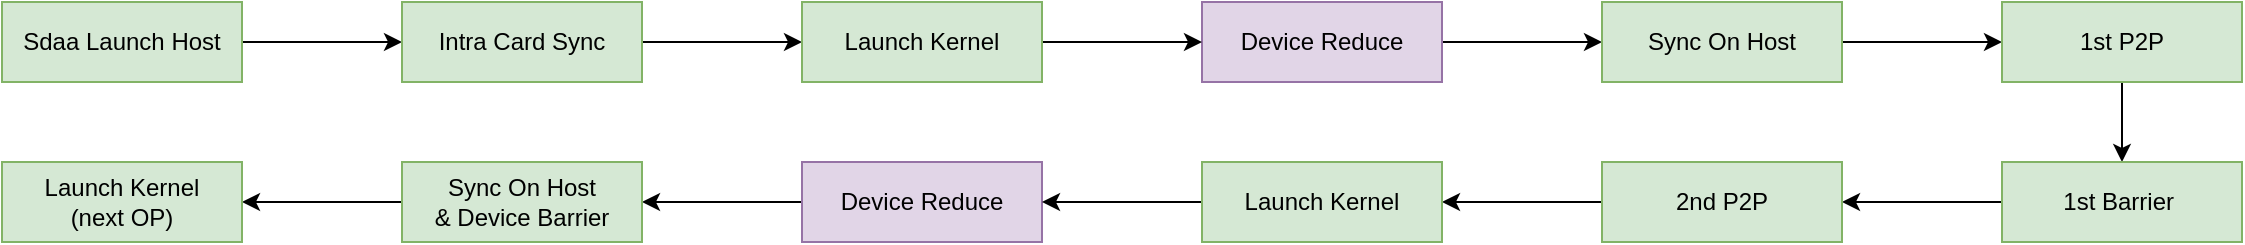 <mxfile version="21.3.4" type="github">
  <diagram name="Page-1" id="34WbG06q4X-tlrVfDNdB">
    <mxGraphModel dx="2074" dy="1156" grid="1" gridSize="10" guides="1" tooltips="1" connect="1" arrows="1" fold="1" page="1" pageScale="1" pageWidth="850" pageHeight="1100" math="0" shadow="0">
      <root>
        <mxCell id="0" />
        <mxCell id="1" parent="0" />
        <mxCell id="yayjriu8w-TX4j0VbP-U-9" value="" style="edgeStyle=orthogonalEdgeStyle;rounded=0;orthogonalLoop=1;jettySize=auto;html=1;" edge="1" parent="1" source="yayjriu8w-TX4j0VbP-U-1" target="yayjriu8w-TX4j0VbP-U-6">
          <mxGeometry relative="1" as="geometry" />
        </mxCell>
        <mxCell id="yayjriu8w-TX4j0VbP-U-1" value="Device Reduce" style="rounded=0;whiteSpace=wrap;html=1;fillColor=#e1d5e7;strokeColor=#9673a6;" vertex="1" parent="1">
          <mxGeometry x="600" y="200" width="120" height="40" as="geometry" />
        </mxCell>
        <mxCell id="yayjriu8w-TX4j0VbP-U-4" value="" style="edgeStyle=orthogonalEdgeStyle;rounded=0;orthogonalLoop=1;jettySize=auto;html=1;" edge="1" parent="1" source="yayjriu8w-TX4j0VbP-U-2" target="yayjriu8w-TX4j0VbP-U-3">
          <mxGeometry relative="1" as="geometry" />
        </mxCell>
        <mxCell id="yayjriu8w-TX4j0VbP-U-2" value="Sdaa Launch Host" style="rounded=0;whiteSpace=wrap;html=1;fillColor=#d5e8d4;strokeColor=#82b366;" vertex="1" parent="1">
          <mxGeometry y="200" width="120" height="40" as="geometry" />
        </mxCell>
        <mxCell id="yayjriu8w-TX4j0VbP-U-14" value="" style="edgeStyle=orthogonalEdgeStyle;rounded=0;orthogonalLoop=1;jettySize=auto;html=1;" edge="1" parent="1" source="yayjriu8w-TX4j0VbP-U-3" target="yayjriu8w-TX4j0VbP-U-12">
          <mxGeometry relative="1" as="geometry" />
        </mxCell>
        <mxCell id="yayjriu8w-TX4j0VbP-U-3" value="Intra Card Sync" style="rounded=0;whiteSpace=wrap;html=1;fillColor=#d5e8d4;strokeColor=#82b366;" vertex="1" parent="1">
          <mxGeometry x="200" y="200" width="120" height="40" as="geometry" />
        </mxCell>
        <mxCell id="yayjriu8w-TX4j0VbP-U-10" value="" style="edgeStyle=orthogonalEdgeStyle;rounded=0;orthogonalLoop=1;jettySize=auto;html=1;" edge="1" parent="1" source="yayjriu8w-TX4j0VbP-U-6" target="yayjriu8w-TX4j0VbP-U-7">
          <mxGeometry relative="1" as="geometry" />
        </mxCell>
        <mxCell id="yayjriu8w-TX4j0VbP-U-6" value="Sync On Host" style="rounded=0;whiteSpace=wrap;html=1;fillColor=#d5e8d4;strokeColor=#82b366;" vertex="1" parent="1">
          <mxGeometry x="800" y="200" width="120" height="40" as="geometry" />
        </mxCell>
        <mxCell id="yayjriu8w-TX4j0VbP-U-11" value="" style="edgeStyle=orthogonalEdgeStyle;rounded=0;orthogonalLoop=1;jettySize=auto;html=1;" edge="1" parent="1" source="yayjriu8w-TX4j0VbP-U-7" target="yayjriu8w-TX4j0VbP-U-8">
          <mxGeometry relative="1" as="geometry" />
        </mxCell>
        <mxCell id="yayjriu8w-TX4j0VbP-U-7" value="1st P2P" style="rounded=0;whiteSpace=wrap;html=1;fillColor=#d5e8d4;strokeColor=#82b366;" vertex="1" parent="1">
          <mxGeometry x="1000" y="200" width="120" height="40" as="geometry" />
        </mxCell>
        <mxCell id="yayjriu8w-TX4j0VbP-U-16" value="" style="edgeStyle=orthogonalEdgeStyle;rounded=0;orthogonalLoop=1;jettySize=auto;html=1;" edge="1" parent="1" source="yayjriu8w-TX4j0VbP-U-8" target="yayjriu8w-TX4j0VbP-U-15">
          <mxGeometry relative="1" as="geometry" />
        </mxCell>
        <mxCell id="yayjriu8w-TX4j0VbP-U-8" value="1st Barrier&amp;nbsp;" style="rounded=0;whiteSpace=wrap;html=1;fillColor=#d5e8d4;strokeColor=#82b366;" vertex="1" parent="1">
          <mxGeometry x="1000" y="280" width="120" height="40" as="geometry" />
        </mxCell>
        <mxCell id="yayjriu8w-TX4j0VbP-U-13" value="" style="edgeStyle=orthogonalEdgeStyle;rounded=0;orthogonalLoop=1;jettySize=auto;html=1;" edge="1" parent="1" source="yayjriu8w-TX4j0VbP-U-12" target="yayjriu8w-TX4j0VbP-U-1">
          <mxGeometry relative="1" as="geometry" />
        </mxCell>
        <mxCell id="yayjriu8w-TX4j0VbP-U-12" value="Launch Kernel" style="rounded=0;whiteSpace=wrap;html=1;fillColor=#d5e8d4;strokeColor=#82b366;" vertex="1" parent="1">
          <mxGeometry x="400" y="200" width="120" height="40" as="geometry" />
        </mxCell>
        <mxCell id="yayjriu8w-TX4j0VbP-U-22" value="" style="edgeStyle=orthogonalEdgeStyle;rounded=0;orthogonalLoop=1;jettySize=auto;html=1;" edge="1" parent="1" source="yayjriu8w-TX4j0VbP-U-15" target="yayjriu8w-TX4j0VbP-U-21">
          <mxGeometry relative="1" as="geometry" />
        </mxCell>
        <mxCell id="yayjriu8w-TX4j0VbP-U-15" value="2nd P2P" style="rounded=0;whiteSpace=wrap;html=1;fillColor=#d5e8d4;strokeColor=#82b366;" vertex="1" parent="1">
          <mxGeometry x="800" y="280" width="120" height="40" as="geometry" />
        </mxCell>
        <mxCell id="yayjriu8w-TX4j0VbP-U-20" value="" style="edgeStyle=orthogonalEdgeStyle;rounded=0;orthogonalLoop=1;jettySize=auto;html=1;" edge="1" parent="1" source="yayjriu8w-TX4j0VbP-U-17" target="yayjriu8w-TX4j0VbP-U-19">
          <mxGeometry relative="1" as="geometry" />
        </mxCell>
        <mxCell id="yayjriu8w-TX4j0VbP-U-17" value="Device Reduce" style="rounded=0;whiteSpace=wrap;html=1;fillColor=#e1d5e7;strokeColor=#9673a6;" vertex="1" parent="1">
          <mxGeometry x="400" y="280" width="120" height="40" as="geometry" />
        </mxCell>
        <mxCell id="yayjriu8w-TX4j0VbP-U-26" value="" style="edgeStyle=orthogonalEdgeStyle;rounded=0;orthogonalLoop=1;jettySize=auto;html=1;" edge="1" parent="1" source="yayjriu8w-TX4j0VbP-U-19" target="yayjriu8w-TX4j0VbP-U-25">
          <mxGeometry relative="1" as="geometry" />
        </mxCell>
        <mxCell id="yayjriu8w-TX4j0VbP-U-19" value="Sync On Host&lt;br&gt;&amp;amp; Device Barrier" style="rounded=0;whiteSpace=wrap;html=1;fillColor=#d5e8d4;strokeColor=#82b366;" vertex="1" parent="1">
          <mxGeometry x="200" y="280" width="120" height="40" as="geometry" />
        </mxCell>
        <mxCell id="yayjriu8w-TX4j0VbP-U-23" value="" style="edgeStyle=orthogonalEdgeStyle;rounded=0;orthogonalLoop=1;jettySize=auto;html=1;" edge="1" parent="1" source="yayjriu8w-TX4j0VbP-U-21" target="yayjriu8w-TX4j0VbP-U-17">
          <mxGeometry relative="1" as="geometry" />
        </mxCell>
        <mxCell id="yayjriu8w-TX4j0VbP-U-21" value="Launch Kernel" style="rounded=0;whiteSpace=wrap;html=1;fillColor=#d5e8d4;strokeColor=#82b366;" vertex="1" parent="1">
          <mxGeometry x="600" y="280" width="120" height="40" as="geometry" />
        </mxCell>
        <mxCell id="yayjriu8w-TX4j0VbP-U-25" value="Launch Kernel&lt;br&gt;(next OP)" style="rounded=0;whiteSpace=wrap;html=1;fillColor=#d5e8d4;strokeColor=#82b366;" vertex="1" parent="1">
          <mxGeometry y="280" width="120" height="40" as="geometry" />
        </mxCell>
      </root>
    </mxGraphModel>
  </diagram>
</mxfile>
